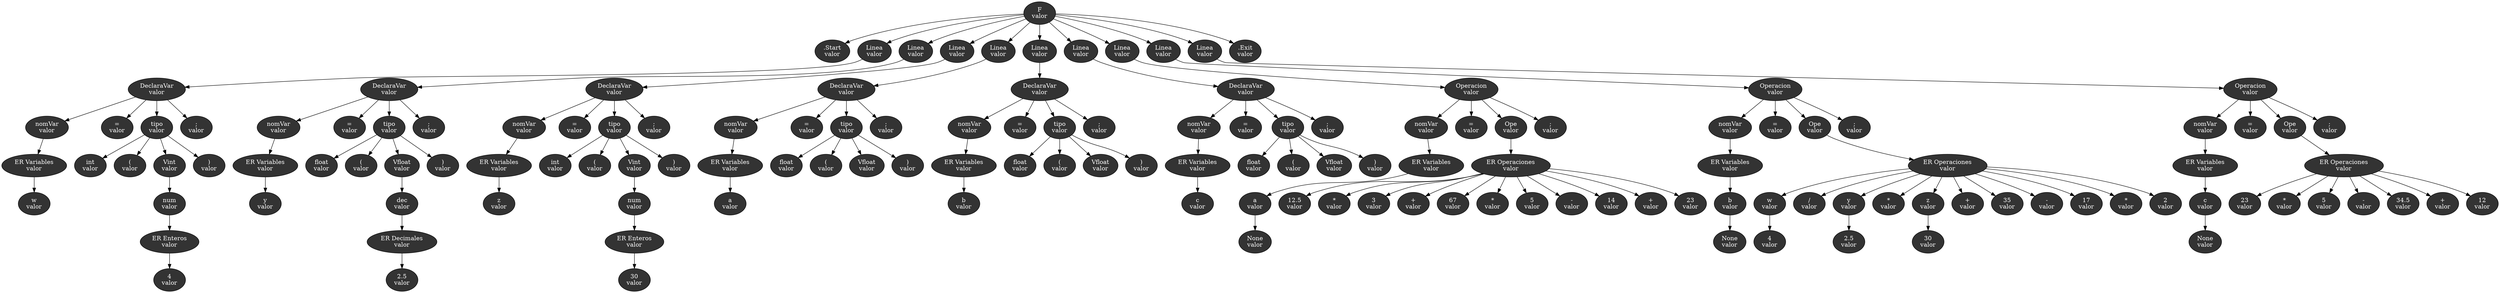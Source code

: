 // Arbol
digraph {
	1 [label="F
valor" fillcolor="#333333" fontcolor=white style=filled]
	11 [label=".Start
valor" fillcolor="#333333" fontcolor=white style=filled]
	1 -> 11
	12 [label="Linea
valor" fillcolor="#333333" fontcolor=white style=filled]
	1 -> 12
	13 [label="Linea
valor" fillcolor="#333333" fontcolor=white style=filled]
	1 -> 13
	14 [label="Linea
valor" fillcolor="#333333" fontcolor=white style=filled]
	1 -> 14
	15 [label="Linea
valor" fillcolor="#333333" fontcolor=white style=filled]
	1 -> 15
	16 [label="Linea
valor" fillcolor="#333333" fontcolor=white style=filled]
	1 -> 16
	17 [label="Linea
valor" fillcolor="#333333" fontcolor=white style=filled]
	1 -> 17
	18 [label="Linea
valor" fillcolor="#333333" fontcolor=white style=filled]
	1 -> 18
	19 [label="Linea
valor" fillcolor="#333333" fontcolor=white style=filled]
	1 -> 19
	"1a" [label="Linea
valor" fillcolor="#333333" fontcolor=white style=filled]
	1 -> "1a"
	"1b" [label=".Exit
valor" fillcolor="#333333" fontcolor=white style=filled]
	1 -> "1b"
	121 [label="DeclaraVar
valor" fillcolor="#333333" fontcolor=white style=filled]
	12 -> 121
	131 [label="DeclaraVar
valor" fillcolor="#333333" fontcolor=white style=filled]
	13 -> 131
	141 [label="DeclaraVar
valor" fillcolor="#333333" fontcolor=white style=filled]
	14 -> 141
	151 [label="DeclaraVar
valor" fillcolor="#333333" fontcolor=white style=filled]
	15 -> 151
	161 [label="DeclaraVar
valor" fillcolor="#333333" fontcolor=white style=filled]
	16 -> 161
	171 [label="DeclaraVar
valor" fillcolor="#333333" fontcolor=white style=filled]
	17 -> 171
	181 [label="Operacion
valor" fillcolor="#333333" fontcolor=white style=filled]
	18 -> 181
	191 [label="Operacion
valor" fillcolor="#333333" fontcolor=white style=filled]
	19 -> 191
	"1a1" [label="Operacion
valor" fillcolor="#333333" fontcolor=white style=filled]
	"1a" -> "1a1"
	1211 [label="nomVar
valor" fillcolor="#333333" fontcolor=white style=filled]
	121 -> 1211
	1212 [label="=
valor" fillcolor="#333333" fontcolor=white style=filled]
	121 -> 1212
	1213 [label="tipo
valor" fillcolor="#333333" fontcolor=white style=filled]
	121 -> 1213
	1214 [label=";
valor" fillcolor="#333333" fontcolor=white style=filled]
	121 -> 1214
	1311 [label="nomVar
valor" fillcolor="#333333" fontcolor=white style=filled]
	131 -> 1311
	1312 [label="=
valor" fillcolor="#333333" fontcolor=white style=filled]
	131 -> 1312
	1313 [label="tipo
valor" fillcolor="#333333" fontcolor=white style=filled]
	131 -> 1313
	1314 [label=";
valor" fillcolor="#333333" fontcolor=white style=filled]
	131 -> 1314
	1411 [label="nomVar
valor" fillcolor="#333333" fontcolor=white style=filled]
	141 -> 1411
	1412 [label="=
valor" fillcolor="#333333" fontcolor=white style=filled]
	141 -> 1412
	1413 [label="tipo
valor" fillcolor="#333333" fontcolor=white style=filled]
	141 -> 1413
	1414 [label=";
valor" fillcolor="#333333" fontcolor=white style=filled]
	141 -> 1414
	1511 [label="nomVar
valor" fillcolor="#333333" fontcolor=white style=filled]
	151 -> 1511
	1512 [label="=
valor" fillcolor="#333333" fontcolor=white style=filled]
	151 -> 1512
	1513 [label="tipo
valor" fillcolor="#333333" fontcolor=white style=filled]
	151 -> 1513
	1514 [label=";
valor" fillcolor="#333333" fontcolor=white style=filled]
	151 -> 1514
	1611 [label="nomVar
valor" fillcolor="#333333" fontcolor=white style=filled]
	161 -> 1611
	1612 [label="=
valor" fillcolor="#333333" fontcolor=white style=filled]
	161 -> 1612
	1613 [label="tipo
valor" fillcolor="#333333" fontcolor=white style=filled]
	161 -> 1613
	1614 [label=";
valor" fillcolor="#333333" fontcolor=white style=filled]
	161 -> 1614
	1711 [label="nomVar
valor" fillcolor="#333333" fontcolor=white style=filled]
	171 -> 1711
	1712 [label="=
valor" fillcolor="#333333" fontcolor=white style=filled]
	171 -> 1712
	1713 [label="tipo
valor" fillcolor="#333333" fontcolor=white style=filled]
	171 -> 1713
	1714 [label=";
valor" fillcolor="#333333" fontcolor=white style=filled]
	171 -> 1714
	1811 [label="nomVar
valor" fillcolor="#333333" fontcolor=white style=filled]
	181 -> 1811
	1812 [label="=
valor" fillcolor="#333333" fontcolor=white style=filled]
	181 -> 1812
	1813 [label="Ope
valor" fillcolor="#333333" fontcolor=white style=filled]
	181 -> 1813
	1814 [label=";
valor" fillcolor="#333333" fontcolor=white style=filled]
	181 -> 1814
	1911 [label="nomVar
valor" fillcolor="#333333" fontcolor=white style=filled]
	191 -> 1911
	1912 [label="=
valor" fillcolor="#333333" fontcolor=white style=filled]
	191 -> 1912
	1913 [label="Ope
valor" fillcolor="#333333" fontcolor=white style=filled]
	191 -> 1913
	1914 [label=";
valor" fillcolor="#333333" fontcolor=white style=filled]
	191 -> 1914
	"1a11" [label="nomVar
valor" fillcolor="#333333" fontcolor=white style=filled]
	"1a1" -> "1a11"
	"1a12" [label="=
valor" fillcolor="#333333" fontcolor=white style=filled]
	"1a1" -> "1a12"
	"1a13" [label="Ope
valor" fillcolor="#333333" fontcolor=white style=filled]
	"1a1" -> "1a13"
	"1a14" [label=";
valor" fillcolor="#333333" fontcolor=white style=filled]
	"1a1" -> "1a14"
	12111 [label="ER Variables
valor" fillcolor="#333333" fontcolor=white style=filled]
	1211 -> 12111
	12131 [label="int
valor" fillcolor="#333333" fontcolor=white style=filled]
	1213 -> 12131
	12132 [label="(
valor" fillcolor="#333333" fontcolor=white style=filled]
	1213 -> 12132
	12133 [label="Vint
valor" fillcolor="#333333" fontcolor=white style=filled]
	1213 -> 12133
	12134 [label=")
valor" fillcolor="#333333" fontcolor=white style=filled]
	1213 -> 12134
	13111 [label="ER Variables
valor" fillcolor="#333333" fontcolor=white style=filled]
	1311 -> 13111
	13131 [label="float
valor" fillcolor="#333333" fontcolor=white style=filled]
	1313 -> 13131
	13132 [label="(
valor" fillcolor="#333333" fontcolor=white style=filled]
	1313 -> 13132
	13133 [label="Vfloat
valor" fillcolor="#333333" fontcolor=white style=filled]
	1313 -> 13133
	13134 [label=")
valor" fillcolor="#333333" fontcolor=white style=filled]
	1313 -> 13134
	14111 [label="ER Variables
valor" fillcolor="#333333" fontcolor=white style=filled]
	1411 -> 14111
	14131 [label="int
valor" fillcolor="#333333" fontcolor=white style=filled]
	1413 -> 14131
	14132 [label="(
valor" fillcolor="#333333" fontcolor=white style=filled]
	1413 -> 14132
	14133 [label="Vint
valor" fillcolor="#333333" fontcolor=white style=filled]
	1413 -> 14133
	14134 [label=")
valor" fillcolor="#333333" fontcolor=white style=filled]
	1413 -> 14134
	15111 [label="ER Variables
valor" fillcolor="#333333" fontcolor=white style=filled]
	1511 -> 15111
	15131 [label="float
valor" fillcolor="#333333" fontcolor=white style=filled]
	1513 -> 15131
	15132 [label="(
valor" fillcolor="#333333" fontcolor=white style=filled]
	1513 -> 15132
	15133 [label="Vfloat
valor" fillcolor="#333333" fontcolor=white style=filled]
	1513 -> 15133
	15134 [label=")
valor" fillcolor="#333333" fontcolor=white style=filled]
	1513 -> 15134
	16111 [label="ER Variables
valor" fillcolor="#333333" fontcolor=white style=filled]
	1611 -> 16111
	16131 [label="float
valor" fillcolor="#333333" fontcolor=white style=filled]
	1613 -> 16131
	16132 [label="(
valor" fillcolor="#333333" fontcolor=white style=filled]
	1613 -> 16132
	16133 [label="Vfloat
valor" fillcolor="#333333" fontcolor=white style=filled]
	1613 -> 16133
	16134 [label=")
valor" fillcolor="#333333" fontcolor=white style=filled]
	1613 -> 16134
	17111 [label="ER Variables
valor" fillcolor="#333333" fontcolor=white style=filled]
	1711 -> 17111
	17131 [label="float
valor" fillcolor="#333333" fontcolor=white style=filled]
	1713 -> 17131
	17132 [label="(
valor" fillcolor="#333333" fontcolor=white style=filled]
	1713 -> 17132
	17133 [label="Vfloat
valor" fillcolor="#333333" fontcolor=white style=filled]
	1713 -> 17133
	17134 [label=")
valor" fillcolor="#333333" fontcolor=white style=filled]
	1713 -> 17134
	18111 [label="ER Variables
valor" fillcolor="#333333" fontcolor=white style=filled]
	1811 -> 18111
	18131 [label="ER Operaciones
valor" fillcolor="#333333" fontcolor=white style=filled]
	1813 -> 18131
	19111 [label="ER Variables
valor" fillcolor="#333333" fontcolor=white style=filled]
	1911 -> 19111
	19131 [label="ER Operaciones
valor" fillcolor="#333333" fontcolor=white style=filled]
	1913 -> 19131
	"1a111" [label="ER Variables
valor" fillcolor="#333333" fontcolor=white style=filled]
	"1a11" -> "1a111"
	"1a131" [label="ER Operaciones
valor" fillcolor="#333333" fontcolor=white style=filled]
	"1a13" -> "1a131"
	121111 [label="w
valor" fillcolor="#333333" fontcolor=white style=filled]
	12111 -> 121111
	121331 [label="num
valor" fillcolor="#333333" fontcolor=white style=filled]
	12133 -> 121331
	131111 [label="y
valor" fillcolor="#333333" fontcolor=white style=filled]
	13111 -> 131111
	131331 [label="dec
valor" fillcolor="#333333" fontcolor=white style=filled]
	13133 -> 131331
	141111 [label="z
valor" fillcolor="#333333" fontcolor=white style=filled]
	14111 -> 141111
	141331 [label="num
valor" fillcolor="#333333" fontcolor=white style=filled]
	14133 -> 141331
	151111 [label="a
valor" fillcolor="#333333" fontcolor=white style=filled]
	15111 -> 151111
	161111 [label="b
valor" fillcolor="#333333" fontcolor=white style=filled]
	16111 -> 161111
	171111 [label="c
valor" fillcolor="#333333" fontcolor=white style=filled]
	17111 -> 171111
	181111 [label="a
valor" fillcolor="#333333" fontcolor=white style=filled]
	18111 -> 181111
	181311 [label="12.5
valor" fillcolor="#333333" fontcolor=white style=filled]
	18131 -> 181311
	181312 [label="*
valor" fillcolor="#333333" fontcolor=white style=filled]
	18131 -> 181312
	181313 [label="3
valor" fillcolor="#333333" fontcolor=white style=filled]
	18131 -> 181313
	181314 [label="+
valor" fillcolor="#333333" fontcolor=white style=filled]
	18131 -> 181314
	181315 [label="67
valor" fillcolor="#333333" fontcolor=white style=filled]
	18131 -> 181315
	181316 [label="*
valor" fillcolor="#333333" fontcolor=white style=filled]
	18131 -> 181316
	181317 [label="5
valor" fillcolor="#333333" fontcolor=white style=filled]
	18131 -> 181317
	181318 [label="-
valor" fillcolor="#333333" fontcolor=white style=filled]
	18131 -> 181318
	181319 [label="14
valor" fillcolor="#333333" fontcolor=white style=filled]
	18131 -> 181319
	"18131a" [label="+
valor" fillcolor="#333333" fontcolor=white style=filled]
	18131 -> "18131a"
	"18131b" [label="23
valor" fillcolor="#333333" fontcolor=white style=filled]
	18131 -> "18131b"
	191111 [label="b
valor" fillcolor="#333333" fontcolor=white style=filled]
	19111 -> 191111
	191311 [label="w
valor" fillcolor="#333333" fontcolor=white style=filled]
	19131 -> 191311
	191312 [label="/
valor" fillcolor="#333333" fontcolor=white style=filled]
	19131 -> 191312
	191313 [label="y
valor" fillcolor="#333333" fontcolor=white style=filled]
	19131 -> 191313
	191314 [label="*
valor" fillcolor="#333333" fontcolor=white style=filled]
	19131 -> 191314
	191315 [label="z
valor" fillcolor="#333333" fontcolor=white style=filled]
	19131 -> 191315
	191316 [label="+
valor" fillcolor="#333333" fontcolor=white style=filled]
	19131 -> 191316
	191317 [label="35
valor" fillcolor="#333333" fontcolor=white style=filled]
	19131 -> 191317
	191318 [label="-
valor" fillcolor="#333333" fontcolor=white style=filled]
	19131 -> 191318
	191319 [label="17
valor" fillcolor="#333333" fontcolor=white style=filled]
	19131 -> 191319
	"19131a" [label="*
valor" fillcolor="#333333" fontcolor=white style=filled]
	19131 -> "19131a"
	"19131b" [label="2
valor" fillcolor="#333333" fontcolor=white style=filled]
	19131 -> "19131b"
	"1a1111" [label="c
valor" fillcolor="#333333" fontcolor=white style=filled]
	"1a111" -> "1a1111"
	"1a1311" [label="23
valor" fillcolor="#333333" fontcolor=white style=filled]
	"1a131" -> "1a1311"
	"1a1312" [label="*
valor" fillcolor="#333333" fontcolor=white style=filled]
	"1a131" -> "1a1312"
	"1a1313" [label="5
valor" fillcolor="#333333" fontcolor=white style=filled]
	"1a131" -> "1a1313"
	"1a1314" [label="-
valor" fillcolor="#333333" fontcolor=white style=filled]
	"1a131" -> "1a1314"
	"1a1315" [label="34.5
valor" fillcolor="#333333" fontcolor=white style=filled]
	"1a131" -> "1a1315"
	"1a1316" [label="+
valor" fillcolor="#333333" fontcolor=white style=filled]
	"1a131" -> "1a1316"
	"1a1317" [label="12
valor" fillcolor="#333333" fontcolor=white style=filled]
	"1a131" -> "1a1317"
	1213311 [label="ER Enteros
valor" fillcolor="#333333" fontcolor=white style=filled]
	121331 -> 1213311
	1313311 [label="ER Decimales
valor" fillcolor="#333333" fontcolor=white style=filled]
	131331 -> 1313311
	1413311 [label="ER Enteros
valor" fillcolor="#333333" fontcolor=white style=filled]
	141331 -> 1413311
	1811111 [label="None
valor" fillcolor="#333333" fontcolor=white style=filled]
	181111 -> 1811111
	1911111 [label="None
valor" fillcolor="#333333" fontcolor=white style=filled]
	191111 -> 1911111
	1913111 [label="4
valor" fillcolor="#333333" fontcolor=white style=filled]
	191311 -> 1913111
	1913131 [label="2.5
valor" fillcolor="#333333" fontcolor=white style=filled]
	191313 -> 1913131
	1913151 [label="30
valor" fillcolor="#333333" fontcolor=white style=filled]
	191315 -> 1913151
	"1a11111" [label="None
valor" fillcolor="#333333" fontcolor=white style=filled]
	"1a1111" -> "1a11111"
	12133111 [label="4
valor" fillcolor="#333333" fontcolor=white style=filled]
	1213311 -> 12133111
	13133111 [label="2.5
valor" fillcolor="#333333" fontcolor=white style=filled]
	1313311 -> 13133111
	14133111 [label="30
valor" fillcolor="#333333" fontcolor=white style=filled]
	1413311 -> 14133111
}
